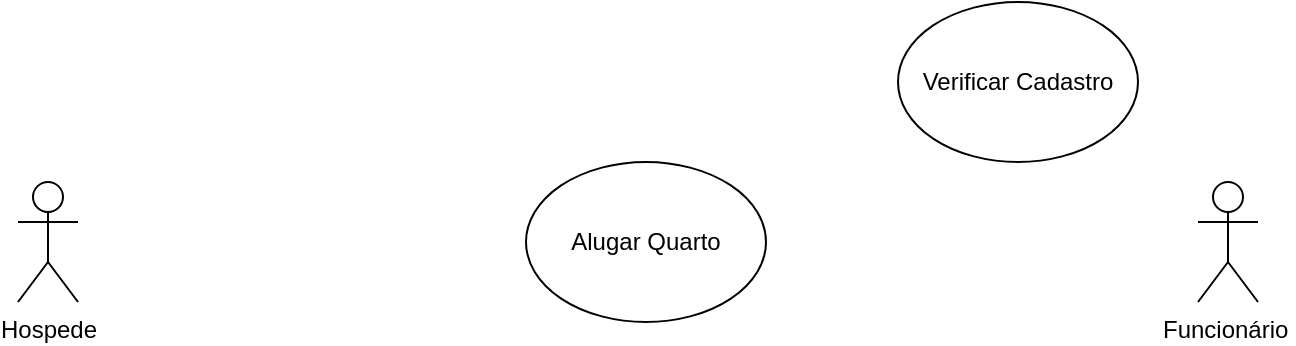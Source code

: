 <mxfile version="21.2.6" type="github">
  <diagram name="Página-1" id="090C5BfIKsPb5IIpAw25">
    <mxGraphModel dx="880" dy="484" grid="1" gridSize="10" guides="1" tooltips="1" connect="1" arrows="1" fold="1" page="1" pageScale="1" pageWidth="827" pageHeight="1169" math="0" shadow="0">
      <root>
        <mxCell id="0" />
        <mxCell id="1" parent="0" />
        <mxCell id="Zgf-avjBoHdvqSR2Pd4k-1" value="Hospede" style="shape=umlActor;verticalLabelPosition=bottom;verticalAlign=top;html=1;outlineConnect=0;" vertex="1" parent="1">
          <mxGeometry x="100" y="210" width="30" height="60" as="geometry" />
        </mxCell>
        <mxCell id="Zgf-avjBoHdvqSR2Pd4k-2" value="Funcionário&amp;nbsp;" style="shape=umlActor;verticalLabelPosition=bottom;verticalAlign=top;html=1;outlineConnect=0;" vertex="1" parent="1">
          <mxGeometry x="690" y="210" width="30" height="60" as="geometry" />
        </mxCell>
        <mxCell id="Zgf-avjBoHdvqSR2Pd4k-3" value="Alugar Quarto" style="ellipse;whiteSpace=wrap;html=1;" vertex="1" parent="1">
          <mxGeometry x="354" y="200" width="120" height="80" as="geometry" />
        </mxCell>
        <mxCell id="Zgf-avjBoHdvqSR2Pd4k-6" value="Verificar Cadastro" style="ellipse;whiteSpace=wrap;html=1;" vertex="1" parent="1">
          <mxGeometry x="540" y="120" width="120" height="80" as="geometry" />
        </mxCell>
      </root>
    </mxGraphModel>
  </diagram>
</mxfile>
